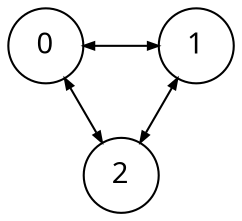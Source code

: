 digraph {
    node [shape=circle, fontname="Operator Mono"];
    edge [arrowsize=0.5];
    layout=neato;
    normalize=true;

    0 [label="0"];
    1 [label="1"];
    2 [label="2"];

    0 -> 1 [dir="both"];
    0 -> 2 [dir="both"];
    1 -> 2 [dir="both"];
}